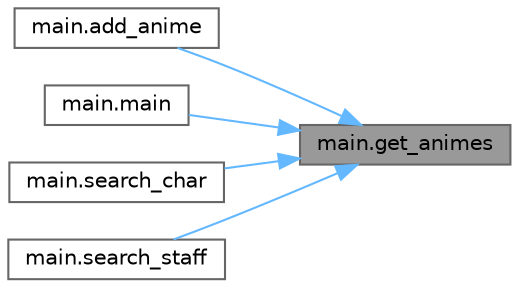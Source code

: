 digraph "main.get_animes"
{
 // LATEX_PDF_SIZE
  bgcolor="transparent";
  edge [fontname=Helvetica,fontsize=10,labelfontname=Helvetica,labelfontsize=10];
  node [fontname=Helvetica,fontsize=10,shape=box,height=0.2,width=0.4];
  rankdir="RL";
  Node1 [label="main.get_animes",height=0.2,width=0.4,color="gray40", fillcolor="grey60", style="filled", fontcolor="black",tooltip=" "];
  Node1 -> Node2 [dir="back",color="steelblue1",style="solid"];
  Node2 [label="main.add_anime",height=0.2,width=0.4,color="grey40", fillcolor="white", style="filled",URL="$d2/dc1/namespacemain.html#afc0df0754192c3af1a4b56c7d0c0f46c",tooltip=" "];
  Node1 -> Node3 [dir="back",color="steelblue1",style="solid"];
  Node3 [label="main.main",height=0.2,width=0.4,color="grey40", fillcolor="white", style="filled",URL="$d2/dc1/namespacemain.html#a4c03df38c755ad6415fb5cfcfdfe8eac",tooltip=" "];
  Node1 -> Node4 [dir="back",color="steelblue1",style="solid"];
  Node4 [label="main.search_char",height=0.2,width=0.4,color="grey40", fillcolor="white", style="filled",URL="$d2/dc1/namespacemain.html#ad79fb4dd37cc67fddcea43955ea72555",tooltip=" "];
  Node1 -> Node5 [dir="back",color="steelblue1",style="solid"];
  Node5 [label="main.search_staff",height=0.2,width=0.4,color="grey40", fillcolor="white", style="filled",URL="$d2/dc1/namespacemain.html#ad6569b4c2d5eb80f17ed21b0bb685db0",tooltip=" "];
}
